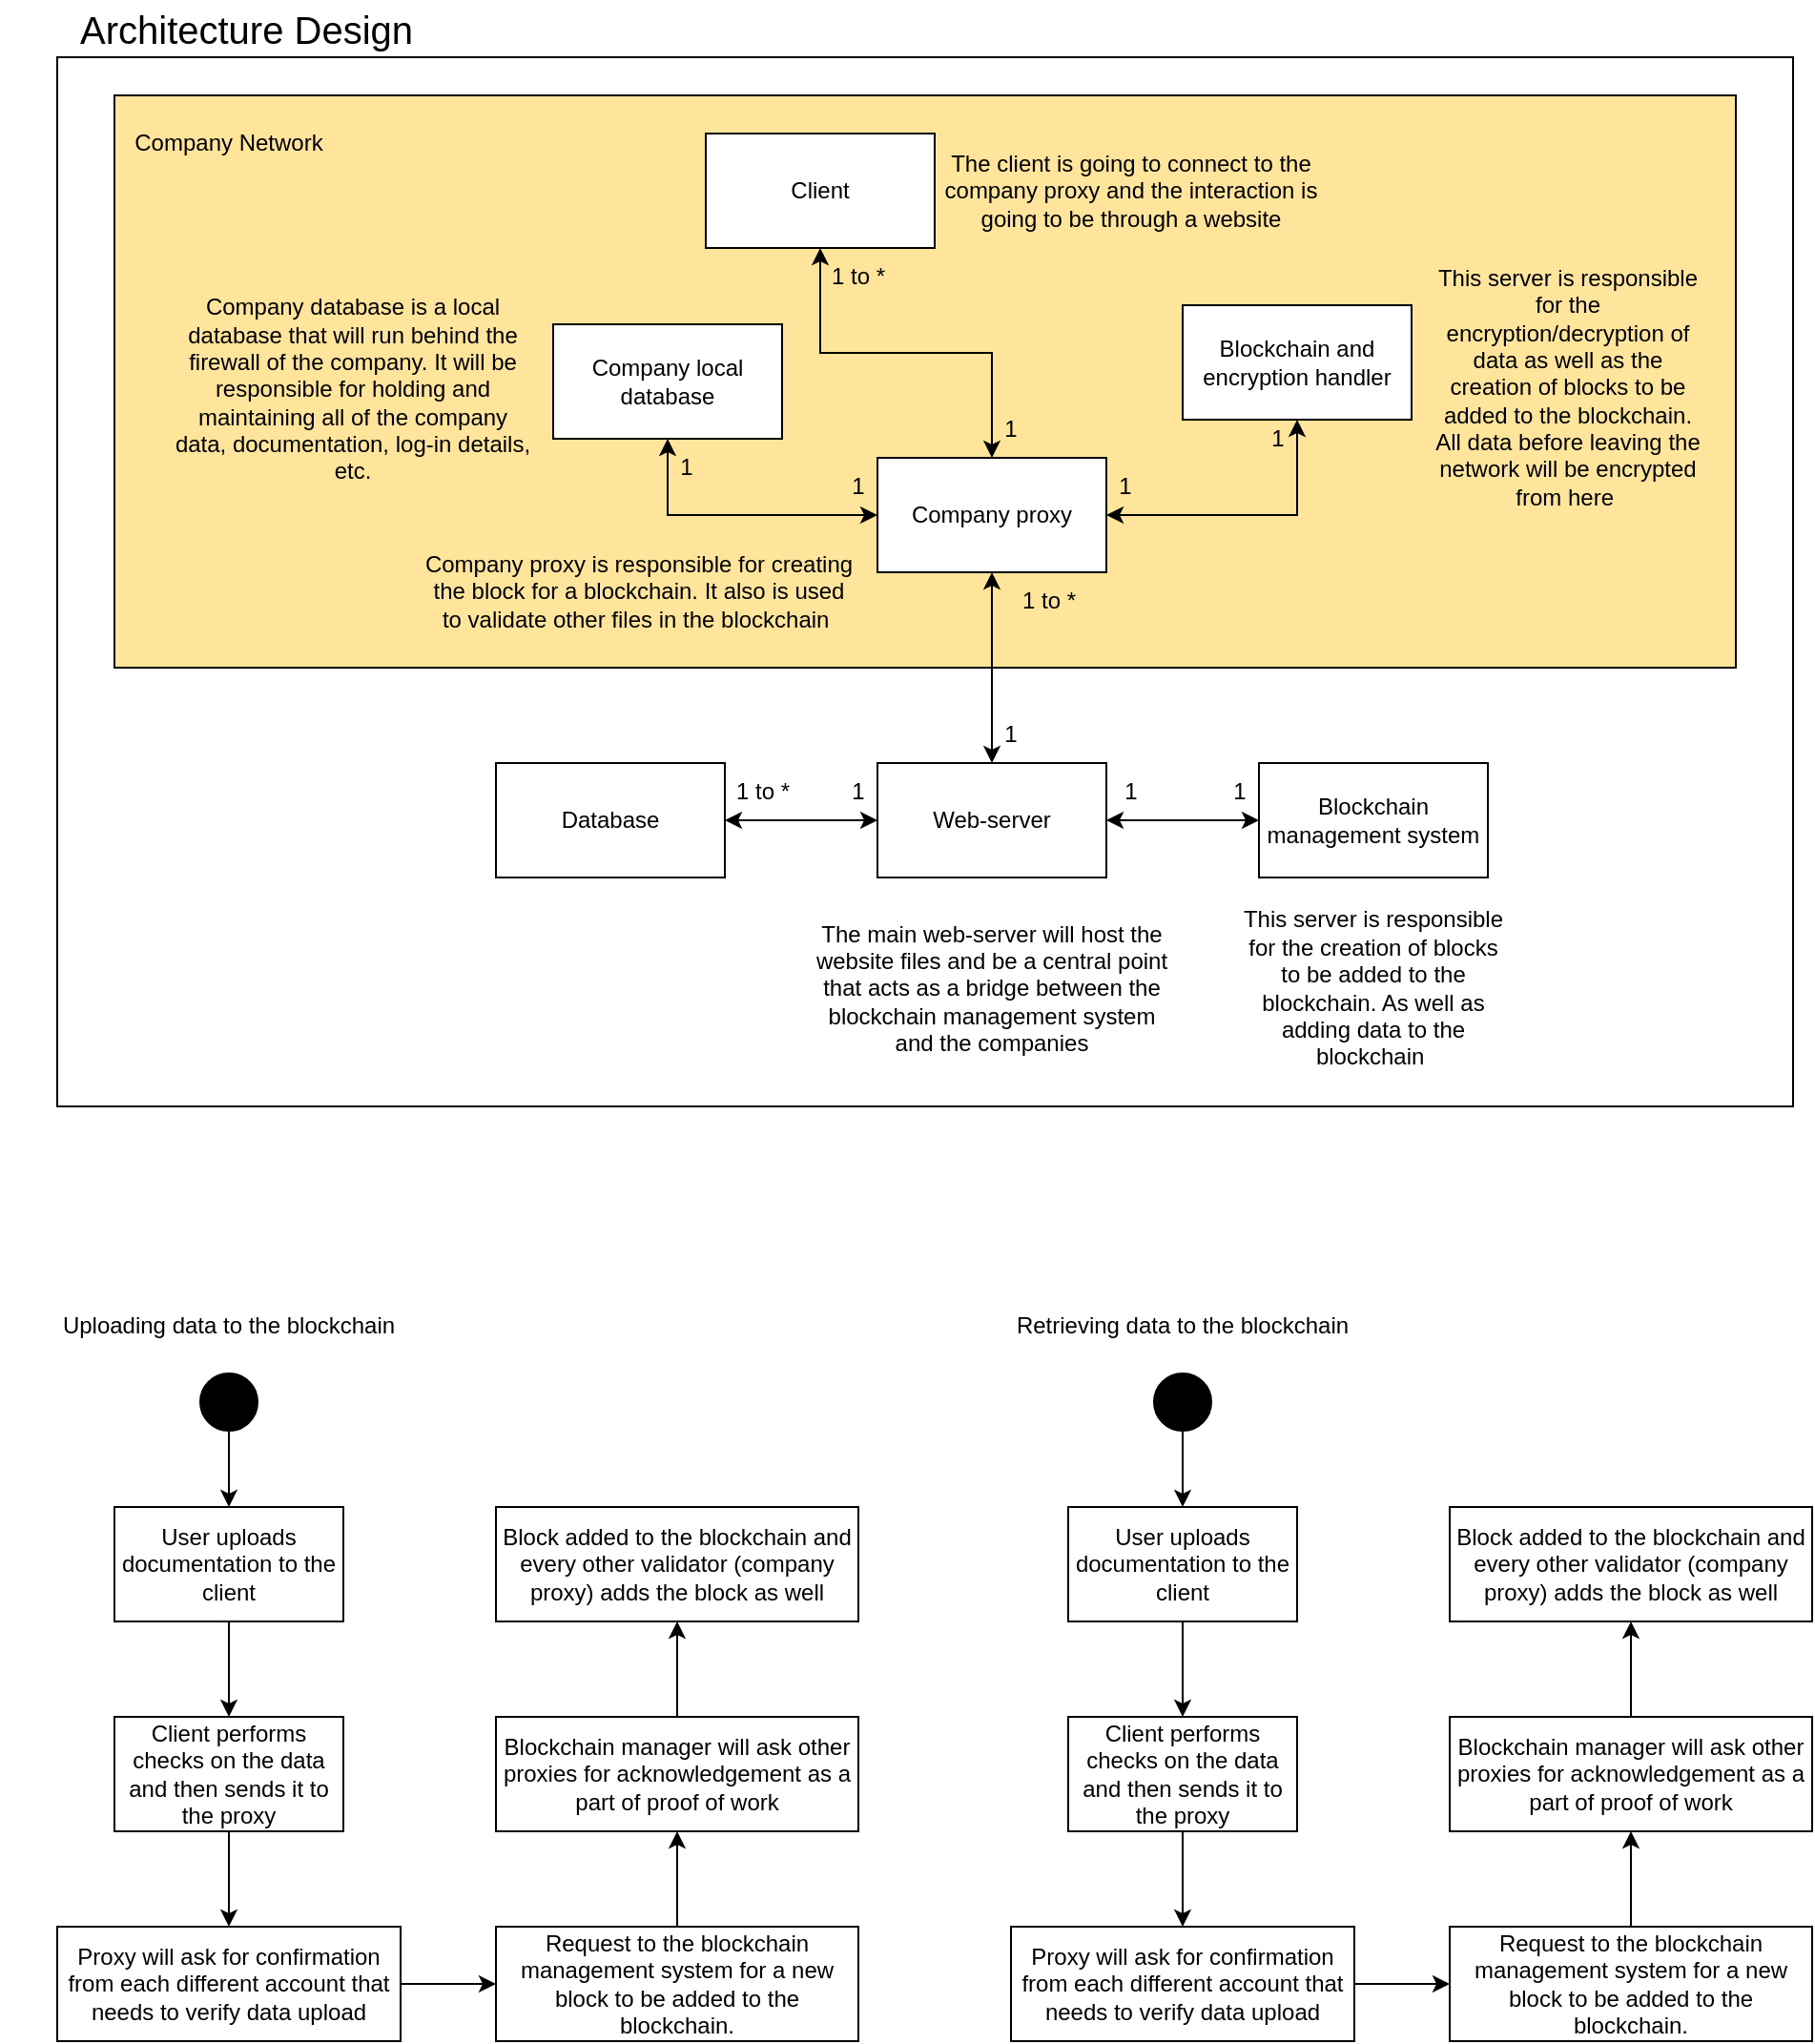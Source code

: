 <mxfile version="20.5.3" type="device"><diagram id="sG98FDHxnJgMTnKyTIc5" name="Page-1"><mxGraphModel dx="2069" dy="1994" grid="1" gridSize="10" guides="1" tooltips="1" connect="1" arrows="1" fold="1" page="1" pageScale="1" pageWidth="827" pageHeight="1169" math="0" shadow="0"><root><mxCell id="0"/><mxCell id="1" parent="0"/><mxCell id="yJpVgAIH5FfXsZRBG8IQ-2" value="" style="rounded=0;whiteSpace=wrap;html=1;fontSize=20;fillColor=none;" parent="1" vertex="1"><mxGeometry x="-400" y="-40" width="910" height="550" as="geometry"/></mxCell><mxCell id="EhlOLEArr0RrmHL58olW-9" value="" style="rounded=0;whiteSpace=wrap;html=1;fillColor=#FFE49C;" parent="1" vertex="1"><mxGeometry x="-370" y="-20" width="850" height="300" as="geometry"/></mxCell><mxCell id="EhlOLEArr0RrmHL58olW-3" value="" style="edgeStyle=orthogonalEdgeStyle;rounded=0;orthogonalLoop=1;jettySize=auto;html=1;startArrow=classic;startFill=1;endArrow=classic;endFill=1;" parent="1" source="EhlOLEArr0RrmHL58olW-1" target="EhlOLEArr0RrmHL58olW-2" edge="1"><mxGeometry relative="1" as="geometry"/></mxCell><mxCell id="EhlOLEArr0RrmHL58olW-1" value="Client" style="rounded=0;whiteSpace=wrap;html=1;" parent="1" vertex="1"><mxGeometry x="-60" width="120" height="60" as="geometry"/></mxCell><mxCell id="EhlOLEArr0RrmHL58olW-6" value="" style="edgeStyle=orthogonalEdgeStyle;rounded=0;orthogonalLoop=1;jettySize=auto;html=1;endArrow=classic;endFill=1;startArrow=classic;startFill=1;" parent="1" source="EhlOLEArr0RrmHL58olW-2" target="EhlOLEArr0RrmHL58olW-5" edge="1"><mxGeometry relative="1" as="geometry"/></mxCell><mxCell id="EhlOLEArr0RrmHL58olW-12" value="" style="edgeStyle=orthogonalEdgeStyle;rounded=0;orthogonalLoop=1;jettySize=auto;html=1;startArrow=classic;startFill=1;endArrow=classic;endFill=1;" parent="1" source="EhlOLEArr0RrmHL58olW-2" target="EhlOLEArr0RrmHL58olW-11" edge="1"><mxGeometry relative="1" as="geometry"/></mxCell><mxCell id="EhlOLEArr0RrmHL58olW-16" value="" style="edgeStyle=orthogonalEdgeStyle;rounded=0;orthogonalLoop=1;jettySize=auto;html=1;startArrow=classic;startFill=1;endArrow=classic;endFill=1;" parent="1" source="EhlOLEArr0RrmHL58olW-2" target="EhlOLEArr0RrmHL58olW-15" edge="1"><mxGeometry relative="1" as="geometry"/></mxCell><mxCell id="EhlOLEArr0RrmHL58olW-2" value="Company proxy" style="rounded=0;whiteSpace=wrap;html=1;" parent="1" vertex="1"><mxGeometry x="30" y="170" width="120" height="60" as="geometry"/></mxCell><mxCell id="EhlOLEArr0RrmHL58olW-4" value="Company proxy is responsible for creating the block for a blockchain. It also is used to validate other files in the blockchain&amp;nbsp;" style="text;html=1;strokeColor=none;fillColor=none;align=center;verticalAlign=middle;whiteSpace=wrap;rounded=0;" parent="1" vertex="1"><mxGeometry x="-210" y="210" width="230" height="60" as="geometry"/></mxCell><mxCell id="EhlOLEArr0RrmHL58olW-5" value="Company local database" style="rounded=0;whiteSpace=wrap;html=1;" parent="1" vertex="1"><mxGeometry x="-140" y="100" width="120" height="60" as="geometry"/></mxCell><mxCell id="EhlOLEArr0RrmHL58olW-7" value="Company database is a local database that will run behind the firewall of the company. It will be responsible for holding and maintaining all of the company data, documentation, log-in details, etc." style="text;html=1;strokeColor=none;fillColor=none;align=center;verticalAlign=middle;whiteSpace=wrap;rounded=0;" parent="1" vertex="1"><mxGeometry x="-340" y="74" width="190" height="120" as="geometry"/></mxCell><mxCell id="EhlOLEArr0RrmHL58olW-8" value="The client is going to connect to the company proxy and the interaction is going to be through a website" style="text;html=1;strokeColor=none;fillColor=none;align=center;verticalAlign=middle;whiteSpace=wrap;rounded=0;" parent="1" vertex="1"><mxGeometry x="60" width="206" height="60" as="geometry"/></mxCell><mxCell id="EhlOLEArr0RrmHL58olW-10" value="Company Network" style="text;html=1;strokeColor=none;fillColor=none;align=center;verticalAlign=middle;whiteSpace=wrap;rounded=0;" parent="1" vertex="1"><mxGeometry x="-370" y="-10" width="120" height="30" as="geometry"/></mxCell><mxCell id="EhlOLEArr0RrmHL58olW-11" value="Blockchain and encryption handler" style="rounded=0;whiteSpace=wrap;html=1;" parent="1" vertex="1"><mxGeometry x="190" y="90" width="120" height="60" as="geometry"/></mxCell><mxCell id="EhlOLEArr0RrmHL58olW-14" value="This server is responsible for the encryption/decryption of data as well as the creation of blocks to be added to the blockchain. All data before leaving the network will be encrypted from here&amp;nbsp;" style="text;html=1;strokeColor=none;fillColor=none;align=center;verticalAlign=middle;whiteSpace=wrap;rounded=0;" parent="1" vertex="1"><mxGeometry x="320" y="65" width="144" height="135" as="geometry"/></mxCell><mxCell id="EhlOLEArr0RrmHL58olW-26" value="" style="edgeStyle=orthogonalEdgeStyle;rounded=0;orthogonalLoop=1;jettySize=auto;html=1;startArrow=classic;startFill=1;endArrow=classic;endFill=1;" parent="1" source="EhlOLEArr0RrmHL58olW-15" target="EhlOLEArr0RrmHL58olW-25" edge="1"><mxGeometry relative="1" as="geometry"/></mxCell><mxCell id="EhlOLEArr0RrmHL58olW-30" value="" style="edgeStyle=orthogonalEdgeStyle;rounded=0;orthogonalLoop=1;jettySize=auto;html=1;startArrow=classic;startFill=1;endArrow=classic;endFill=1;" parent="1" source="EhlOLEArr0RrmHL58olW-15" target="EhlOLEArr0RrmHL58olW-29" edge="1"><mxGeometry relative="1" as="geometry"/></mxCell><mxCell id="EhlOLEArr0RrmHL58olW-15" value="Web-server" style="rounded=0;whiteSpace=wrap;html=1;" parent="1" vertex="1"><mxGeometry x="30" y="330" width="120" height="60" as="geometry"/></mxCell><mxCell id="EhlOLEArr0RrmHL58olW-17" value="1" style="text;html=1;strokeColor=none;fillColor=none;align=center;verticalAlign=middle;whiteSpace=wrap;rounded=0;" parent="1" vertex="1"><mxGeometry x="70" y="300" width="60" height="30" as="geometry"/></mxCell><mxCell id="EhlOLEArr0RrmHL58olW-18" value="1 to *" style="text;html=1;strokeColor=none;fillColor=none;align=center;verticalAlign=middle;whiteSpace=wrap;rounded=0;" parent="1" vertex="1"><mxGeometry x="90" y="230" width="60" height="30" as="geometry"/></mxCell><mxCell id="EhlOLEArr0RrmHL58olW-19" value="1" style="text;html=1;strokeColor=none;fillColor=none;align=center;verticalAlign=middle;whiteSpace=wrap;rounded=0;" parent="1" vertex="1"><mxGeometry x="70" y="140" width="60" height="30" as="geometry"/></mxCell><mxCell id="EhlOLEArr0RrmHL58olW-20" value="1 to *" style="text;html=1;strokeColor=none;fillColor=none;align=center;verticalAlign=middle;whiteSpace=wrap;rounded=0;" parent="1" vertex="1"><mxGeometry x="-10" y="60" width="60" height="30" as="geometry"/></mxCell><mxCell id="EhlOLEArr0RrmHL58olW-21" value="1" style="text;html=1;strokeColor=none;fillColor=none;align=center;verticalAlign=middle;whiteSpace=wrap;rounded=0;" parent="1" vertex="1"><mxGeometry x="-10" y="170" width="60" height="30" as="geometry"/></mxCell><mxCell id="EhlOLEArr0RrmHL58olW-22" value="1" style="text;html=1;strokeColor=none;fillColor=none;align=center;verticalAlign=middle;whiteSpace=wrap;rounded=0;" parent="1" vertex="1"><mxGeometry x="-100" y="160" width="60" height="30" as="geometry"/></mxCell><mxCell id="EhlOLEArr0RrmHL58olW-23" value="1" style="text;html=1;strokeColor=none;fillColor=none;align=center;verticalAlign=middle;whiteSpace=wrap;rounded=0;" parent="1" vertex="1"><mxGeometry x="130" y="170" width="60" height="30" as="geometry"/></mxCell><mxCell id="EhlOLEArr0RrmHL58olW-24" value="1" style="text;html=1;strokeColor=none;fillColor=none;align=center;verticalAlign=middle;whiteSpace=wrap;rounded=0;" parent="1" vertex="1"><mxGeometry x="210" y="145" width="60" height="30" as="geometry"/></mxCell><mxCell id="EhlOLEArr0RrmHL58olW-25" value="Blockchain management system" style="rounded=0;whiteSpace=wrap;html=1;" parent="1" vertex="1"><mxGeometry x="230" y="330" width="120" height="60" as="geometry"/></mxCell><mxCell id="EhlOLEArr0RrmHL58olW-27" value="1" style="text;html=1;strokeColor=none;fillColor=none;align=center;verticalAlign=middle;whiteSpace=wrap;rounded=0;" parent="1" vertex="1"><mxGeometry x="133" y="330" width="60" height="30" as="geometry"/></mxCell><mxCell id="EhlOLEArr0RrmHL58olW-28" value="1" style="text;html=1;strokeColor=none;fillColor=none;align=center;verticalAlign=middle;whiteSpace=wrap;rounded=0;" parent="1" vertex="1"><mxGeometry x="190" y="330" width="60" height="30" as="geometry"/></mxCell><mxCell id="EhlOLEArr0RrmHL58olW-29" value="Database" style="rounded=0;whiteSpace=wrap;html=1;" parent="1" vertex="1"><mxGeometry x="-170" y="330" width="120" height="60" as="geometry"/></mxCell><mxCell id="EhlOLEArr0RrmHL58olW-31" value="1" style="text;html=1;strokeColor=none;fillColor=none;align=center;verticalAlign=middle;whiteSpace=wrap;rounded=0;" parent="1" vertex="1"><mxGeometry x="-10" y="330" width="60" height="30" as="geometry"/></mxCell><mxCell id="EhlOLEArr0RrmHL58olW-32" value="1 to *" style="text;html=1;strokeColor=none;fillColor=none;align=center;verticalAlign=middle;whiteSpace=wrap;rounded=0;" parent="1" vertex="1"><mxGeometry x="-60" y="330" width="60" height="30" as="geometry"/></mxCell><mxCell id="yJpVgAIH5FfXsZRBG8IQ-1" value="Architecture Design" style="text;html=1;strokeColor=none;fillColor=none;align=left;verticalAlign=middle;whiteSpace=wrap;rounded=0;fontSize=20;" parent="1" vertex="1"><mxGeometry x="-390" y="-70" width="230" height="30" as="geometry"/></mxCell><mxCell id="yJpVgAIH5FfXsZRBG8IQ-42" value="This server is responsible for the creation of blocks to be added to the blockchain. As well as adding data to the blockchain&amp;nbsp;" style="text;html=1;strokeColor=none;fillColor=none;align=center;verticalAlign=middle;whiteSpace=wrap;rounded=0;" parent="1" vertex="1"><mxGeometry x="218" y="380" width="144" height="135" as="geometry"/></mxCell><mxCell id="yJpVgAIH5FfXsZRBG8IQ-43" value="The main web-server will host the website files and be a central point that acts as a bridge between the blockchain management system and the companies" style="text;html=1;strokeColor=none;fillColor=none;align=center;verticalAlign=middle;whiteSpace=wrap;rounded=0;fontSize=12;" parent="1" vertex="1"><mxGeometry x="-5" y="402.5" width="190" height="90" as="geometry"/></mxCell><mxCell id="0tq10EhEalbyHBzgVCRn-1" value="Uploading data to the blockchain" style="text;html=1;strokeColor=none;fillColor=none;align=center;verticalAlign=middle;whiteSpace=wrap;rounded=0;" vertex="1" parent="1"><mxGeometry x="-430" y="610" width="240" height="30" as="geometry"/></mxCell><mxCell id="0tq10EhEalbyHBzgVCRn-5" value="" style="edgeStyle=orthogonalEdgeStyle;rounded=0;orthogonalLoop=1;jettySize=auto;html=1;" edge="1" parent="1" source="0tq10EhEalbyHBzgVCRn-3" target="0tq10EhEalbyHBzgVCRn-4"><mxGeometry relative="1" as="geometry"/></mxCell><mxCell id="0tq10EhEalbyHBzgVCRn-3" value="" style="ellipse;whiteSpace=wrap;html=1;aspect=fixed;fillColor=#000000;" vertex="1" parent="1"><mxGeometry x="-325" y="650" width="30" height="30" as="geometry"/></mxCell><mxCell id="0tq10EhEalbyHBzgVCRn-7" value="" style="edgeStyle=orthogonalEdgeStyle;rounded=0;orthogonalLoop=1;jettySize=auto;html=1;" edge="1" parent="1" source="0tq10EhEalbyHBzgVCRn-4" target="0tq10EhEalbyHBzgVCRn-6"><mxGeometry relative="1" as="geometry"/></mxCell><mxCell id="0tq10EhEalbyHBzgVCRn-4" value="User uploads documentation to the client" style="whiteSpace=wrap;html=1;fillColor=#FFFFFF;" vertex="1" parent="1"><mxGeometry x="-370" y="720" width="120" height="60" as="geometry"/></mxCell><mxCell id="0tq10EhEalbyHBzgVCRn-9" style="edgeStyle=orthogonalEdgeStyle;rounded=0;orthogonalLoop=1;jettySize=auto;html=1;exitX=0.5;exitY=1;exitDx=0;exitDy=0;entryX=0.5;entryY=0;entryDx=0;entryDy=0;" edge="1" parent="1" source="0tq10EhEalbyHBzgVCRn-6" target="0tq10EhEalbyHBzgVCRn-8"><mxGeometry relative="1" as="geometry"/></mxCell><mxCell id="0tq10EhEalbyHBzgVCRn-6" value="Client performs checks on the data and then sends it to the proxy" style="whiteSpace=wrap;html=1;fillColor=#FFFFFF;" vertex="1" parent="1"><mxGeometry x="-370" y="830" width="120" height="60" as="geometry"/></mxCell><mxCell id="0tq10EhEalbyHBzgVCRn-11" value="" style="edgeStyle=orthogonalEdgeStyle;rounded=0;orthogonalLoop=1;jettySize=auto;html=1;" edge="1" parent="1" source="0tq10EhEalbyHBzgVCRn-8" target="0tq10EhEalbyHBzgVCRn-10"><mxGeometry relative="1" as="geometry"/></mxCell><mxCell id="0tq10EhEalbyHBzgVCRn-8" value="Proxy will ask for confirmation from each different account that needs to verify data upload" style="whiteSpace=wrap;html=1;fillColor=#FFFFFF;" vertex="1" parent="1"><mxGeometry x="-400" y="940" width="180" height="60" as="geometry"/></mxCell><mxCell id="0tq10EhEalbyHBzgVCRn-13" value="" style="edgeStyle=orthogonalEdgeStyle;rounded=0;orthogonalLoop=1;jettySize=auto;html=1;" edge="1" parent="1" source="0tq10EhEalbyHBzgVCRn-10" target="0tq10EhEalbyHBzgVCRn-12"><mxGeometry relative="1" as="geometry"/></mxCell><mxCell id="0tq10EhEalbyHBzgVCRn-10" value="Request to the blockchain management system for a new block to be added to the blockchain." style="whiteSpace=wrap;html=1;fillColor=#FFFFFF;" vertex="1" parent="1"><mxGeometry x="-170" y="940" width="190" height="60" as="geometry"/></mxCell><mxCell id="0tq10EhEalbyHBzgVCRn-15" style="edgeStyle=orthogonalEdgeStyle;rounded=0;orthogonalLoop=1;jettySize=auto;html=1;exitX=0.5;exitY=0;exitDx=0;exitDy=0;entryX=0.5;entryY=1;entryDx=0;entryDy=0;" edge="1" parent="1" source="0tq10EhEalbyHBzgVCRn-12" target="0tq10EhEalbyHBzgVCRn-14"><mxGeometry relative="1" as="geometry"/></mxCell><mxCell id="0tq10EhEalbyHBzgVCRn-12" value="Blockchain manager will ask other proxies for acknowledgement as a part of proof of work" style="whiteSpace=wrap;html=1;fillColor=#FFFFFF;" vertex="1" parent="1"><mxGeometry x="-170" y="830" width="190" height="60" as="geometry"/></mxCell><mxCell id="0tq10EhEalbyHBzgVCRn-14" value="Block added to the blockchain and every other validator (company proxy) adds the block as well" style="whiteSpace=wrap;html=1;fillColor=#FFFFFF;" vertex="1" parent="1"><mxGeometry x="-170" y="720" width="190" height="60" as="geometry"/></mxCell><mxCell id="0tq10EhEalbyHBzgVCRn-16" value="Retrieving data to the blockchain" style="text;html=1;strokeColor=none;fillColor=none;align=center;verticalAlign=middle;whiteSpace=wrap;rounded=0;" vertex="1" parent="1"><mxGeometry x="70" y="610" width="240" height="30" as="geometry"/></mxCell><mxCell id="0tq10EhEalbyHBzgVCRn-17" value="" style="edgeStyle=orthogonalEdgeStyle;rounded=0;orthogonalLoop=1;jettySize=auto;html=1;" edge="1" parent="1" source="0tq10EhEalbyHBzgVCRn-18" target="0tq10EhEalbyHBzgVCRn-20"><mxGeometry relative="1" as="geometry"/></mxCell><mxCell id="0tq10EhEalbyHBzgVCRn-18" value="" style="ellipse;whiteSpace=wrap;html=1;aspect=fixed;fillColor=#000000;" vertex="1" parent="1"><mxGeometry x="175" y="650" width="30" height="30" as="geometry"/></mxCell><mxCell id="0tq10EhEalbyHBzgVCRn-19" value="" style="edgeStyle=orthogonalEdgeStyle;rounded=0;orthogonalLoop=1;jettySize=auto;html=1;" edge="1" parent="1" source="0tq10EhEalbyHBzgVCRn-20" target="0tq10EhEalbyHBzgVCRn-22"><mxGeometry relative="1" as="geometry"/></mxCell><mxCell id="0tq10EhEalbyHBzgVCRn-20" value="User uploads documentation to the client" style="whiteSpace=wrap;html=1;fillColor=#FFFFFF;" vertex="1" parent="1"><mxGeometry x="130" y="720" width="120" height="60" as="geometry"/></mxCell><mxCell id="0tq10EhEalbyHBzgVCRn-21" style="edgeStyle=orthogonalEdgeStyle;rounded=0;orthogonalLoop=1;jettySize=auto;html=1;exitX=0.5;exitY=1;exitDx=0;exitDy=0;entryX=0.5;entryY=0;entryDx=0;entryDy=0;" edge="1" parent="1" source="0tq10EhEalbyHBzgVCRn-22" target="0tq10EhEalbyHBzgVCRn-24"><mxGeometry relative="1" as="geometry"/></mxCell><mxCell id="0tq10EhEalbyHBzgVCRn-22" value="Client performs checks on the data and then sends it to the proxy" style="whiteSpace=wrap;html=1;fillColor=#FFFFFF;" vertex="1" parent="1"><mxGeometry x="130" y="830" width="120" height="60" as="geometry"/></mxCell><mxCell id="0tq10EhEalbyHBzgVCRn-23" value="" style="edgeStyle=orthogonalEdgeStyle;rounded=0;orthogonalLoop=1;jettySize=auto;html=1;" edge="1" parent="1" source="0tq10EhEalbyHBzgVCRn-24" target="0tq10EhEalbyHBzgVCRn-26"><mxGeometry relative="1" as="geometry"/></mxCell><mxCell id="0tq10EhEalbyHBzgVCRn-24" value="Proxy will ask for confirmation from each different account that needs to verify data upload" style="whiteSpace=wrap;html=1;fillColor=#FFFFFF;" vertex="1" parent="1"><mxGeometry x="100" y="940" width="180" height="60" as="geometry"/></mxCell><mxCell id="0tq10EhEalbyHBzgVCRn-25" value="" style="edgeStyle=orthogonalEdgeStyle;rounded=0;orthogonalLoop=1;jettySize=auto;html=1;" edge="1" parent="1" source="0tq10EhEalbyHBzgVCRn-26" target="0tq10EhEalbyHBzgVCRn-28"><mxGeometry relative="1" as="geometry"/></mxCell><mxCell id="0tq10EhEalbyHBzgVCRn-26" value="Request to the blockchain management system for a new block to be added to the blockchain." style="whiteSpace=wrap;html=1;fillColor=#FFFFFF;" vertex="1" parent="1"><mxGeometry x="330" y="940" width="190" height="60" as="geometry"/></mxCell><mxCell id="0tq10EhEalbyHBzgVCRn-27" style="edgeStyle=orthogonalEdgeStyle;rounded=0;orthogonalLoop=1;jettySize=auto;html=1;exitX=0.5;exitY=0;exitDx=0;exitDy=0;entryX=0.5;entryY=1;entryDx=0;entryDy=0;" edge="1" parent="1" source="0tq10EhEalbyHBzgVCRn-28" target="0tq10EhEalbyHBzgVCRn-29"><mxGeometry relative="1" as="geometry"/></mxCell><mxCell id="0tq10EhEalbyHBzgVCRn-28" value="Blockchain manager will ask other proxies for acknowledgement as a part of proof of work" style="whiteSpace=wrap;html=1;fillColor=#FFFFFF;" vertex="1" parent="1"><mxGeometry x="330" y="830" width="190" height="60" as="geometry"/></mxCell><mxCell id="0tq10EhEalbyHBzgVCRn-29" value="Block added to the blockchain and every other validator (company proxy) adds the block as well" style="whiteSpace=wrap;html=1;fillColor=#FFFFFF;" vertex="1" parent="1"><mxGeometry x="330" y="720" width="190" height="60" as="geometry"/></mxCell></root></mxGraphModel></diagram></mxfile>